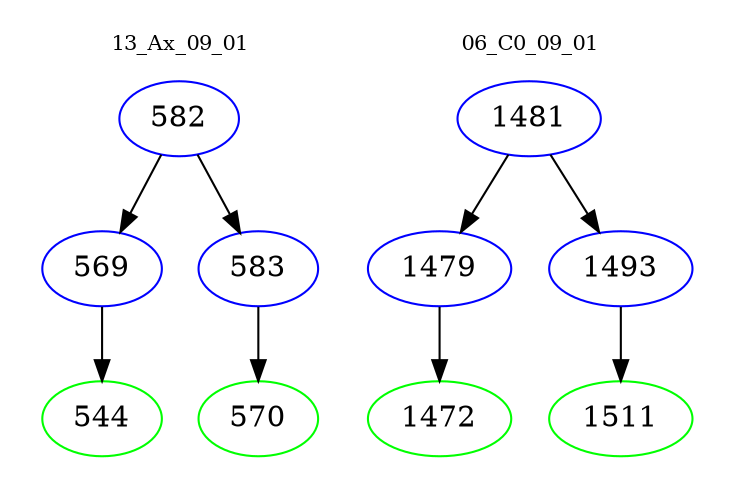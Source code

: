 digraph{
subgraph cluster_0 {
color = white
label = "13_Ax_09_01";
fontsize=10;
T0_582 [label="582", color="blue"]
T0_582 -> T0_569 [color="black"]
T0_569 [label="569", color="blue"]
T0_569 -> T0_544 [color="black"]
T0_544 [label="544", color="green"]
T0_582 -> T0_583 [color="black"]
T0_583 [label="583", color="blue"]
T0_583 -> T0_570 [color="black"]
T0_570 [label="570", color="green"]
}
subgraph cluster_1 {
color = white
label = "06_C0_09_01";
fontsize=10;
T1_1481 [label="1481", color="blue"]
T1_1481 -> T1_1479 [color="black"]
T1_1479 [label="1479", color="blue"]
T1_1479 -> T1_1472 [color="black"]
T1_1472 [label="1472", color="green"]
T1_1481 -> T1_1493 [color="black"]
T1_1493 [label="1493", color="blue"]
T1_1493 -> T1_1511 [color="black"]
T1_1511 [label="1511", color="green"]
}
}
